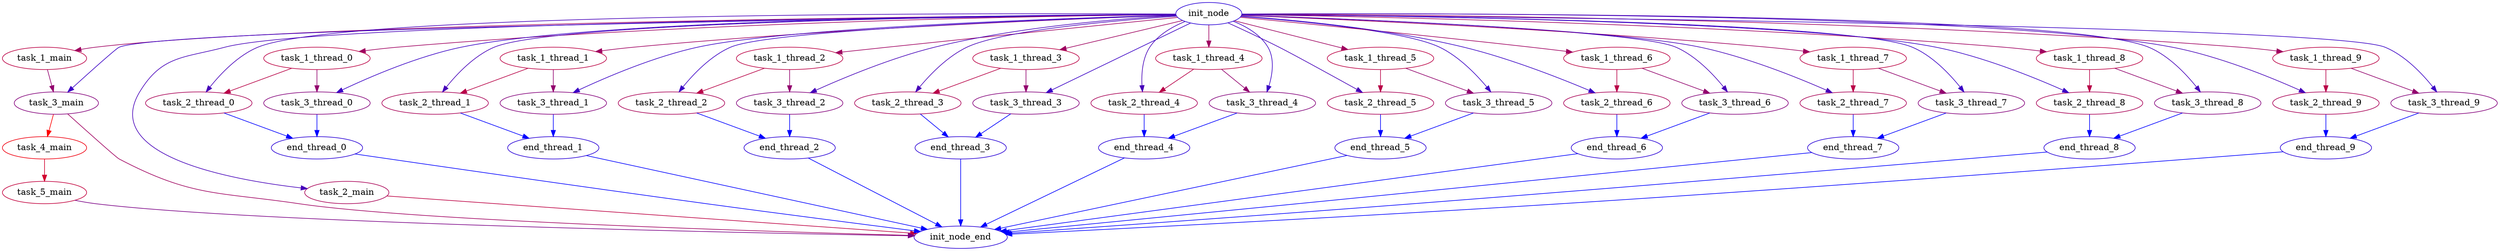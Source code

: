 digraph G {

init_node [size="0.6931471805599453",color="#2900D6"];
task_1_main [size="3.104200953859686",color="#BB0044"];
task_2_main [size="2.7978403249075474",color="#A90056"];
task_3_main [size="2.1832373212764584",color="#84007B"];
task_4_main [size="3.9546734073922947",color="#EF0010"];
task_5_main [size="3.215202687149899",color="#C2003D"];
task_1_main -> task_3_main [size="2.419255509919701",color="#92006D"];
task_3_main -> task_4_main [size="4.212605261556801",color="#FF0000"];
task_4_main -> task_5_main [size="3.4682592789066455",color="#D1002E"];
task_1_thread_0 [size="3.104200953859686",color="#BB0044"];
task_2_thread_0 [size="2.7978403249075474",color="#A90056"];
task_3_thread_0 [size="2.1832373212764584",color="#84007B"];
end_thread_0 [size="0.6931471805599453",color="#2900D6"];
task_1_thread_0 -> task_2_thread_0 [size="3.0460412836926927",color="#B80047"];
task_1_thread_0 -> task_3_thread_0 [size="2.419255509919701",color="#92006D"];
task_2_thread_0 -> end_thread_0 [size="1.000088900581841e-12",color="#0000FF"];
task_3_thread_0 -> end_thread_0 [size="1.000088900581841e-12",color="#0000FF"];
task_1_thread_1 [size="3.104200953859686",color="#BB0044"];
task_2_thread_1 [size="2.7978403249075474",color="#A90056"];
task_3_thread_1 [size="2.1832373212764584",color="#84007B"];
end_thread_1 [size="0.6931471805599453",color="#2900D6"];
task_1_thread_1 -> task_2_thread_1 [size="3.0460412836926927",color="#B80047"];
task_1_thread_1 -> task_3_thread_1 [size="2.419255509919701",color="#92006D"];
task_2_thread_1 -> end_thread_1 [size="1.000088900581841e-12",color="#0000FF"];
task_3_thread_1 -> end_thread_1 [size="1.000088900581841e-12",color="#0000FF"];
task_1_thread_2 [size="3.104200953859686",color="#BB0044"];
task_2_thread_2 [size="2.7978403249075474",color="#A90056"];
task_3_thread_2 [size="2.1832373212764584",color="#84007B"];
end_thread_2 [size="0.6931471805599453",color="#2900D6"];
task_1_thread_2 -> task_2_thread_2 [size="3.0460412836926927",color="#B80047"];
task_1_thread_2 -> task_3_thread_2 [size="2.419255509919701",color="#92006D"];
task_2_thread_2 -> end_thread_2 [size="1.000088900581841e-12",color="#0000FF"];
task_3_thread_2 -> end_thread_2 [size="1.000088900581841e-12",color="#0000FF"];
task_1_thread_3 [size="3.104200953859686",color="#BB0044"];
task_2_thread_3 [size="2.7978403249075474",color="#A90056"];
task_3_thread_3 [size="2.1832373212764584",color="#84007B"];
end_thread_3 [size="0.6931471805599453",color="#2900D6"];
task_1_thread_3 -> task_2_thread_3 [size="3.0460412836926927",color="#B80047"];
task_1_thread_3 -> task_3_thread_3 [size="2.419255509919701",color="#92006D"];
task_2_thread_3 -> end_thread_3 [size="1.000088900581841e-12",color="#0000FF"];
task_3_thread_3 -> end_thread_3 [size="1.000088900581841e-12",color="#0000FF"];
task_1_thread_4 [size="3.104200953859686",color="#BB0044"];
task_2_thread_4 [size="2.7978403249075474",color="#A90056"];
task_3_thread_4 [size="2.1832373212764584",color="#84007B"];
end_thread_4 [size="0.6931471805599453",color="#2900D6"];
task_1_thread_4 -> task_2_thread_4 [size="3.0460412836926927",color="#B80047"];
task_1_thread_4 -> task_3_thread_4 [size="2.419255509919701",color="#92006D"];
task_2_thread_4 -> end_thread_4 [size="1.000088900581841e-12",color="#0000FF"];
task_3_thread_4 -> end_thread_4 [size="1.000088900581841e-12",color="#0000FF"];
task_1_thread_5 [size="3.104200953859686",color="#BB0044"];
task_2_thread_5 [size="2.7978403249075474",color="#A90056"];
task_3_thread_5 [size="2.1832373212764584",color="#84007B"];
end_thread_5 [size="0.6931471805599453",color="#2900D6"];
task_1_thread_5 -> task_2_thread_5 [size="3.0460412836926927",color="#B80047"];
task_1_thread_5 -> task_3_thread_5 [size="2.419255509919701",color="#92006D"];
task_2_thread_5 -> end_thread_5 [size="1.000088900581841e-12",color="#0000FF"];
task_3_thread_5 -> end_thread_5 [size="1.000088900581841e-12",color="#0000FF"];
task_1_thread_6 [size="3.104200953859686",color="#BB0044"];
task_2_thread_6 [size="2.7978403249075474",color="#A90056"];
task_3_thread_6 [size="2.1832373212764584",color="#84007B"];
end_thread_6 [size="0.6931471805599453",color="#2900D6"];
task_1_thread_6 -> task_2_thread_6 [size="3.0460412836926927",color="#B80047"];
task_1_thread_6 -> task_3_thread_6 [size="2.419255509919701",color="#92006D"];
task_2_thread_6 -> end_thread_6 [size="1.000088900581841e-12",color="#0000FF"];
task_3_thread_6 -> end_thread_6 [size="1.000088900581841e-12",color="#0000FF"];
task_1_thread_7 [size="3.104200953859686",color="#BB0044"];
task_2_thread_7 [size="2.7978403249075474",color="#A90056"];
task_3_thread_7 [size="2.1832373212764584",color="#84007B"];
end_thread_7 [size="0.6931471805599453",color="#2900D6"];
task_1_thread_7 -> task_2_thread_7 [size="3.0460412836926927",color="#B80047"];
task_1_thread_7 -> task_3_thread_7 [size="2.419255509919701",color="#92006D"];
task_2_thread_7 -> end_thread_7 [size="1.000088900581841e-12",color="#0000FF"];
task_3_thread_7 -> end_thread_7 [size="1.000088900581841e-12",color="#0000FF"];
task_1_thread_8 [size="3.104200953859686",color="#BB0044"];
task_2_thread_8 [size="2.7978403249075474",color="#A90056"];
task_3_thread_8 [size="2.1832373212764584",color="#84007B"];
end_thread_8 [size="0.6931471805599453",color="#2900D6"];
task_1_thread_8 -> task_2_thread_8 [size="3.0460412836926927",color="#B80047"];
task_1_thread_8 -> task_3_thread_8 [size="2.419255509919701",color="#92006D"];
task_2_thread_8 -> end_thread_8 [size="1.000088900581841e-12",color="#0000FF"];
task_3_thread_8 -> end_thread_8 [size="1.000088900581841e-12",color="#0000FF"];
task_1_thread_9 [size="3.104200953859686",color="#BB0044"];
task_2_thread_9 [size="2.7978403249075474",color="#A90056"];
task_3_thread_9 [size="2.1832373212764584",color="#84007B"];
end_thread_9 [size="0.6931471805599453",color="#2900D6"];
task_1_thread_9 -> task_2_thread_9 [size="3.0460412836926927",color="#B80047"];
task_1_thread_9 -> task_3_thread_9 [size="2.419255509919701",color="#92006D"];
task_2_thread_9 -> end_thread_9 [size="1.000088900581841e-12",color="#0000FF"];
task_3_thread_9 -> end_thread_9 [size="1.000088900581841e-12",color="#0000FF"];
init_node_end [size="0.6931471805599453",color="#2900D6"];
init_node -> task_1_main [size="2.629480293391084",color="#9F0060"];
init_node -> task_2_main [size="1.1717150089779664",color="#4600B9"];
init_node -> task_3_main [size="0.9623873361617701",color="#3A00C5"];
init_node -> task_1_thread_0 [size="2.629480293391084",color="#9F0060"];
init_node -> task_2_thread_0 [size="1.1717150089779664",color="#4600B9"];
init_node -> task_3_thread_0 [size="0.9623873361617701",color="#3A00C5"];
init_node -> task_1_thread_1 [size="2.629480293391084",color="#9F0060"];
init_node -> task_2_thread_1 [size="1.1717150089779664",color="#4600B9"];
init_node -> task_3_thread_1 [size="0.9623873361617701",color="#3A00C5"];
init_node -> task_1_thread_2 [size="2.629480293391084",color="#9F0060"];
init_node -> task_3_thread_2 [size="1.1717150089779664",color="#4600B9"];
init_node -> task_2_thread_2 [size="0.9623873361617701",color="#3A00C5"];
init_node -> task_1_thread_3 [size="2.629480293391084",color="#9F0060"];
init_node -> task_2_thread_3 [size="1.1717150089779664",color="#4600B9"];
init_node -> task_3_thread_3 [size="0.9623873361617701",color="#3A00C5"];
init_node -> task_1_thread_4 [size="2.629480293391084",color="#9F0060"];
init_node -> task_2_thread_4 [size="1.1717150089779664",color="#4600B9"];
init_node -> task_3_thread_4 [size="0.9623873361617701",color="#3A00C5"];
init_node -> task_1_thread_5 [size="2.629480293391084",color="#9F0060"];
init_node -> task_2_thread_5 [size="1.1717150089779664",color="#4600B9"];
init_node -> task_3_thread_5 [size="0.9623873361617701",color="#3A00C5"];
init_node -> task_1_thread_6 [size="2.629480293391084",color="#9F0060"];
init_node -> task_3_thread_6 [size="1.1717150089779664",color="#4600B9"];
init_node -> task_2_thread_6 [size="0.9623873361617701",color="#3A00C5"];
init_node -> task_1_thread_7 [size="2.629480293391084",color="#9F0060"];
init_node -> task_2_thread_7 [size="1.1717150089779664",color="#4600B9"];
init_node -> task_3_thread_7 [size="0.9623873361617701",color="#3A00C5"];
init_node -> task_1_thread_8 [size="2.629480293391084",color="#9F0060"];
init_node -> task_3_thread_8 [size="1.1717150089779664",color="#4600B9"];
init_node -> task_2_thread_8 [size="0.9623873361617701",color="#3A00C5"];
init_node -> task_1_thread_9 [size="2.629480293391084",color="#9F0060"];
init_node -> task_2_thread_9 [size="1.1717150089779664",color="#4600B9"];
init_node -> task_3_thread_9 [size="0.9623873361617701",color="#3A00C5"];
task_3_main -> init_node_end [size="2.629480293391084",color="#9F0060"];
task_2_main -> init_node_end [size="3.125814933348611",color="#BD0042"];
task_5_main -> init_node_end [size="2.01882935632053",color="#7A0085"];
end_thread_0 -> init_node_end [size="1.6386891843453885e-12",color="#0000FF"];
end_thread_1 -> init_node_end [size="2.1798118865466566e-12",color="#0000FF"];
end_thread_2 -> init_node_end [size="2.0539125955544305e-12",color="#0000FF"];
end_thread_3 -> init_node_end [size="1.6644463585166495e-12",color="#0000FF"];
end_thread_4 -> init_node_end [size="2.107203300736327e-12",color="#0000FF"];
end_thread_5 -> init_node_end [size="2.371214335991598e-12",color="#0000FF"];
end_thread_6 -> init_node_end [size="1.4077627952237075e-12",color="#0000FF"];
end_thread_7 -> init_node_end [size="2.3669954884980323e-12",color="#0000FF"];
end_thread_8 -> init_node_end [size="2.2377655284319618e-12",color="#0000FF"];
end_thread_9 -> init_node_end [size="1.80833126250782e-12",color="#0000FF"];
}

